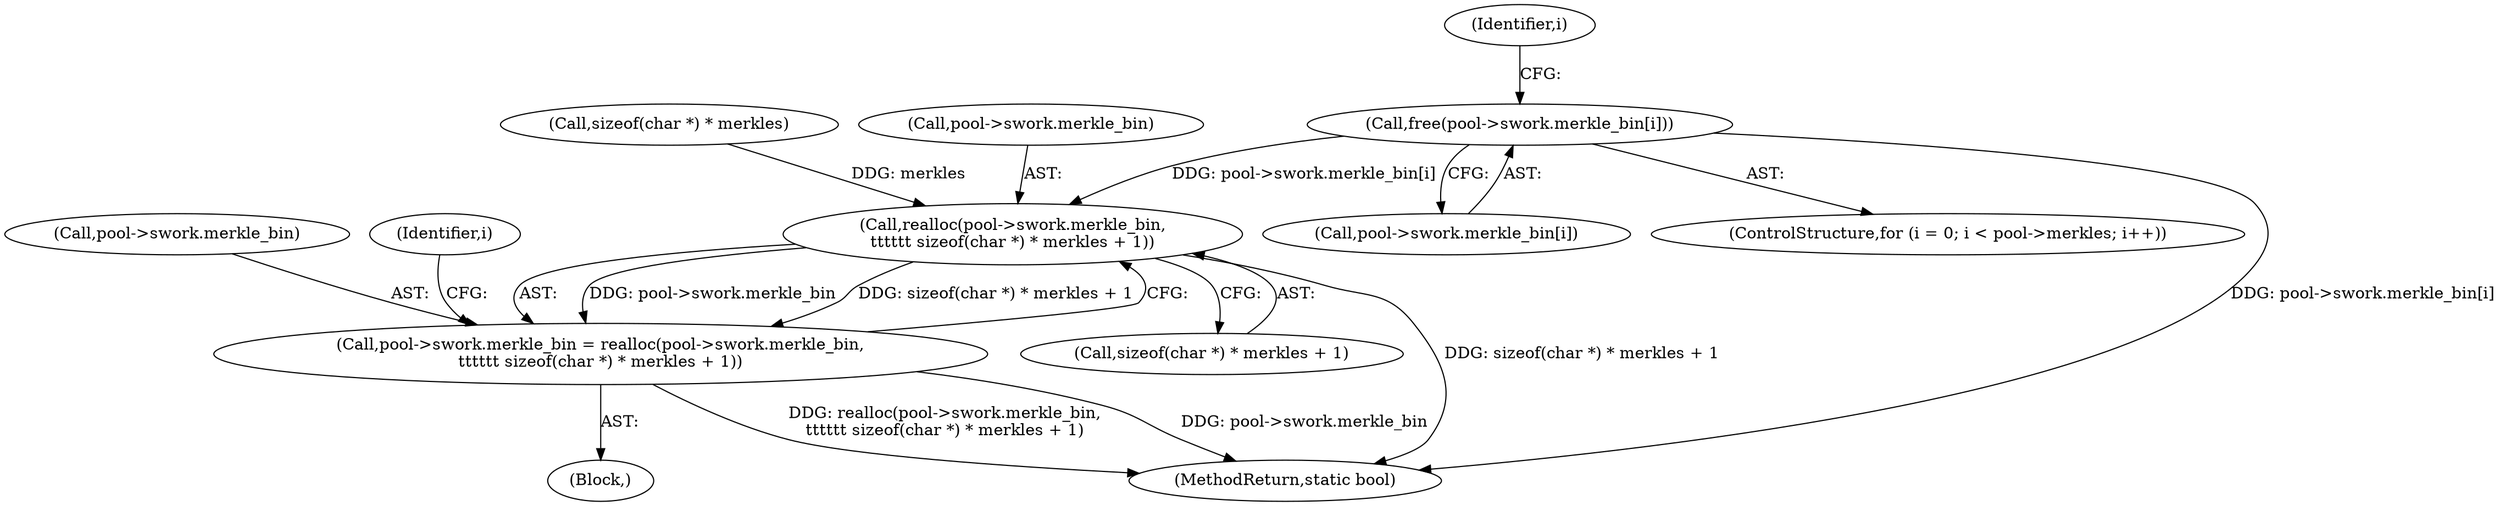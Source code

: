 digraph "0_cgminer_e1c5050734123973b99d181c45e74b2cbb00272e_1@API" {
"1000332" [label="(Call,free(pool->swork.merkle_bin[i]))"];
"1000349" [label="(Call,realloc(pool->swork.merkle_bin,\n\t\t\t\t\t\t sizeof(char *) * merkles + 1))"];
"1000343" [label="(Call,pool->swork.merkle_bin = realloc(pool->swork.merkle_bin,\n\t\t\t\t\t\t sizeof(char *) * merkles + 1))"];
"1000332" [label="(Call,free(pool->swork.merkle_bin[i]))"];
"1000343" [label="(Call,pool->swork.merkle_bin = realloc(pool->swork.merkle_bin,\n\t\t\t\t\t\t sizeof(char *) * merkles + 1))"];
"1000344" [label="(Call,pool->swork.merkle_bin)"];
"1000333" [label="(Call,pool->swork.merkle_bin[i])"];
"1000355" [label="(Call,sizeof(char *) * merkles + 1)"];
"1000321" [label="(ControlStructure,for (i = 0; i < pool->merkles; i++))"];
"1000349" [label="(Call,realloc(pool->swork.merkle_bin,\n\t\t\t\t\t\t sizeof(char *) * merkles + 1))"];
"1000356" [label="(Call,sizeof(char *) * merkles)"];
"1000363" [label="(Identifier,i)"];
"1000342" [label="(Block,)"];
"1000331" [label="(Identifier,i)"];
"1000350" [label="(Call,pool->swork.merkle_bin)"];
"1000685" [label="(MethodReturn,static bool)"];
"1000332" -> "1000321"  [label="AST: "];
"1000332" -> "1000333"  [label="CFG: "];
"1000333" -> "1000332"  [label="AST: "];
"1000331" -> "1000332"  [label="CFG: "];
"1000332" -> "1000685"  [label="DDG: pool->swork.merkle_bin[i]"];
"1000332" -> "1000349"  [label="DDG: pool->swork.merkle_bin[i]"];
"1000349" -> "1000343"  [label="AST: "];
"1000349" -> "1000355"  [label="CFG: "];
"1000350" -> "1000349"  [label="AST: "];
"1000355" -> "1000349"  [label="AST: "];
"1000343" -> "1000349"  [label="CFG: "];
"1000349" -> "1000685"  [label="DDG: sizeof(char *) * merkles + 1"];
"1000349" -> "1000343"  [label="DDG: pool->swork.merkle_bin"];
"1000349" -> "1000343"  [label="DDG: sizeof(char *) * merkles + 1"];
"1000356" -> "1000349"  [label="DDG: merkles"];
"1000343" -> "1000342"  [label="AST: "];
"1000344" -> "1000343"  [label="AST: "];
"1000363" -> "1000343"  [label="CFG: "];
"1000343" -> "1000685"  [label="DDG: realloc(pool->swork.merkle_bin,\n\t\t\t\t\t\t sizeof(char *) * merkles + 1)"];
"1000343" -> "1000685"  [label="DDG: pool->swork.merkle_bin"];
}
